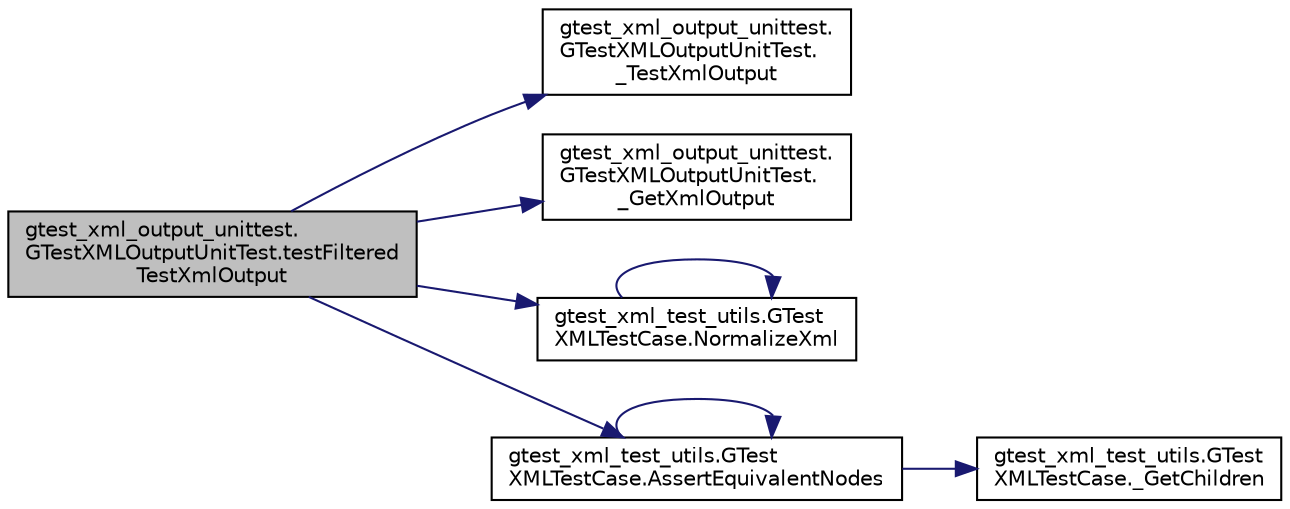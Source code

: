 digraph "gtest_xml_output_unittest.GTestXMLOutputUnitTest.testFilteredTestXmlOutput"
{
  edge [fontname="Helvetica",fontsize="10",labelfontname="Helvetica",labelfontsize="10"];
  node [fontname="Helvetica",fontsize="10",shape=record];
  rankdir="LR";
  Node3 [label="gtest_xml_output_unittest.\lGTestXMLOutputUnitTest.testFiltered\lTestXmlOutput",height=0.2,width=0.4,color="black", fillcolor="grey75", style="filled", fontcolor="black"];
  Node3 -> Node4 [color="midnightblue",fontsize="10",style="solid",fontname="Helvetica"];
  Node4 [label="gtest_xml_output_unittest.\lGTestXMLOutputUnitTest.\l_TestXmlOutput",height=0.2,width=0.4,color="black", fillcolor="white", style="filled",URL="$classgtest__xml__output__unittest_1_1GTestXMLOutputUnitTest.html#aaba02141e77c7469f301b7e73789747f"];
  Node3 -> Node5 [color="midnightblue",fontsize="10",style="solid",fontname="Helvetica"];
  Node5 [label="gtest_xml_output_unittest.\lGTestXMLOutputUnitTest.\l_GetXmlOutput",height=0.2,width=0.4,color="black", fillcolor="white", style="filled",URL="$classgtest__xml__output__unittest_1_1GTestXMLOutputUnitTest.html#a7fecfa249f4175f14457eb34034b7c3b"];
  Node3 -> Node6 [color="midnightblue",fontsize="10",style="solid",fontname="Helvetica"];
  Node6 [label="gtest_xml_test_utils.GTest\lXMLTestCase.NormalizeXml",height=0.2,width=0.4,color="black", fillcolor="white", style="filled",URL="$classgtest__xml__test__utils_1_1GTestXMLTestCase.html#ac4823e96c3b5327b25a340a3605447d9"];
  Node6 -> Node6 [color="midnightblue",fontsize="10",style="solid",fontname="Helvetica"];
  Node3 -> Node7 [color="midnightblue",fontsize="10",style="solid",fontname="Helvetica"];
  Node7 [label="gtest_xml_test_utils.GTest\lXMLTestCase.AssertEquivalentNodes",height=0.2,width=0.4,color="black", fillcolor="white", style="filled",URL="$classgtest__xml__test__utils_1_1GTestXMLTestCase.html#a977273e8863f4f41d121bb5a64b08d32"];
  Node7 -> Node8 [color="midnightblue",fontsize="10",style="solid",fontname="Helvetica"];
  Node8 [label="gtest_xml_test_utils.GTest\lXMLTestCase._GetChildren",height=0.2,width=0.4,color="black", fillcolor="white", style="filled",URL="$classgtest__xml__test__utils_1_1GTestXMLTestCase.html#a7f487435d29e1b2300af000d36ff4f5e"];
  Node7 -> Node7 [color="midnightblue",fontsize="10",style="solid",fontname="Helvetica"];
}
